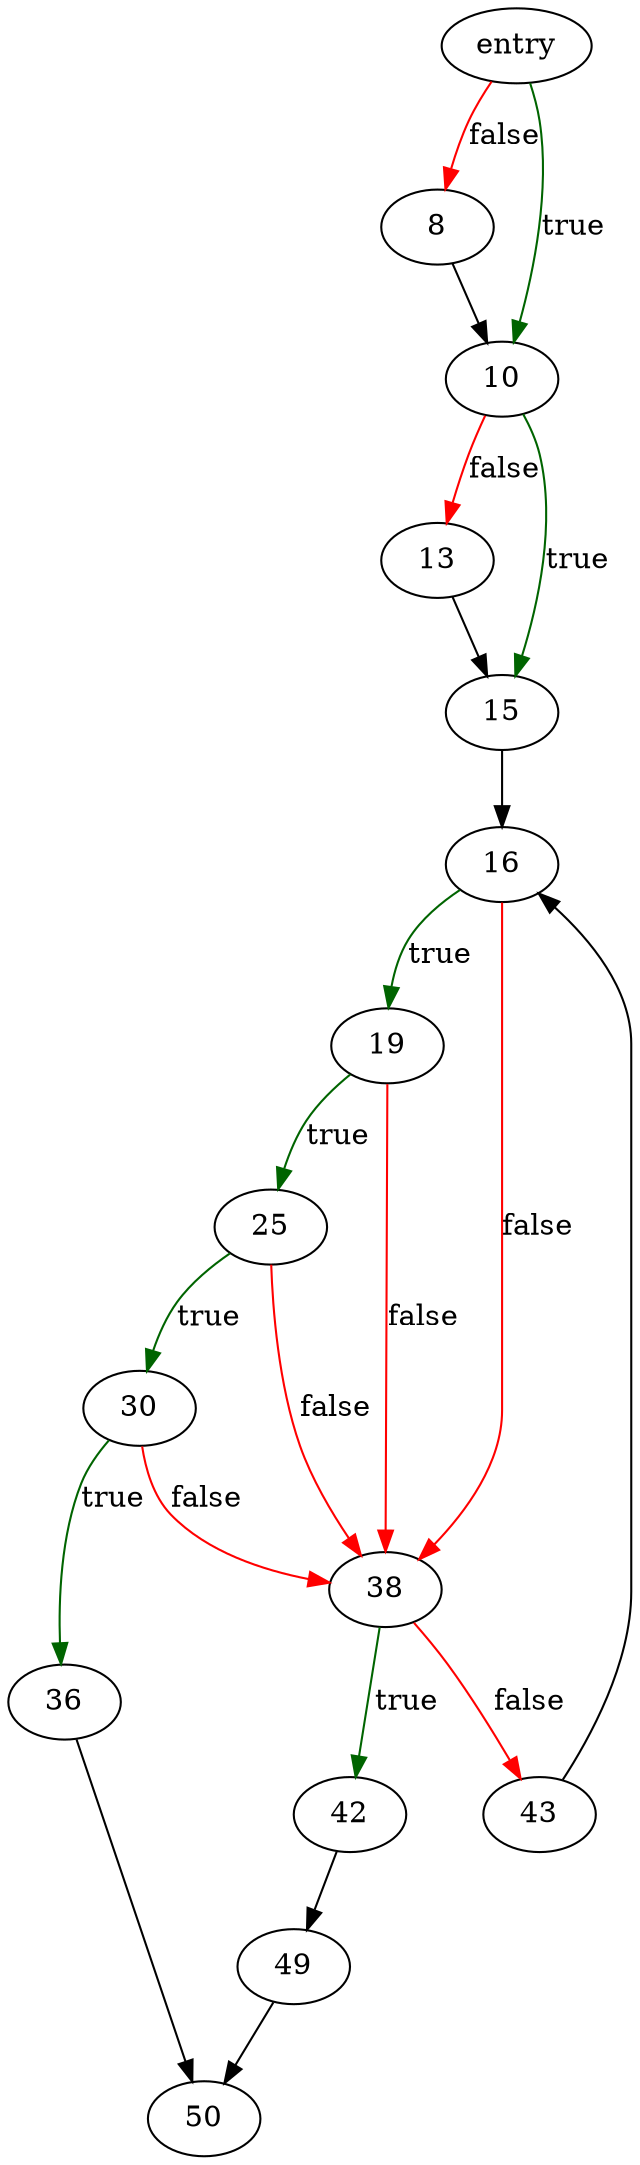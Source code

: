 digraph "unixTempFileDir" {
	// Node definitions.
	0 [label=entry];
	8;
	10;
	13;
	15;
	16;
	19;
	25;
	30;
	36;
	38;
	42;
	43;
	49;
	50;

	// Edge definitions.
	0 -> 8 [
		color=red
		label=false
	];
	0 -> 10 [
		color=darkgreen
		label=true
	];
	8 -> 10;
	10 -> 13 [
		color=red
		label=false
	];
	10 -> 15 [
		color=darkgreen
		label=true
	];
	13 -> 15;
	15 -> 16;
	16 -> 19 [
		color=darkgreen
		label=true
	];
	16 -> 38 [
		color=red
		label=false
	];
	19 -> 25 [
		color=darkgreen
		label=true
	];
	19 -> 38 [
		color=red
		label=false
	];
	25 -> 30 [
		color=darkgreen
		label=true
	];
	25 -> 38 [
		color=red
		label=false
	];
	30 -> 36 [
		color=darkgreen
		label=true
	];
	30 -> 38 [
		color=red
		label=false
	];
	36 -> 50;
	38 -> 42 [
		color=darkgreen
		label=true
	];
	38 -> 43 [
		color=red
		label=false
	];
	42 -> 49;
	43 -> 16;
	49 -> 50;
}